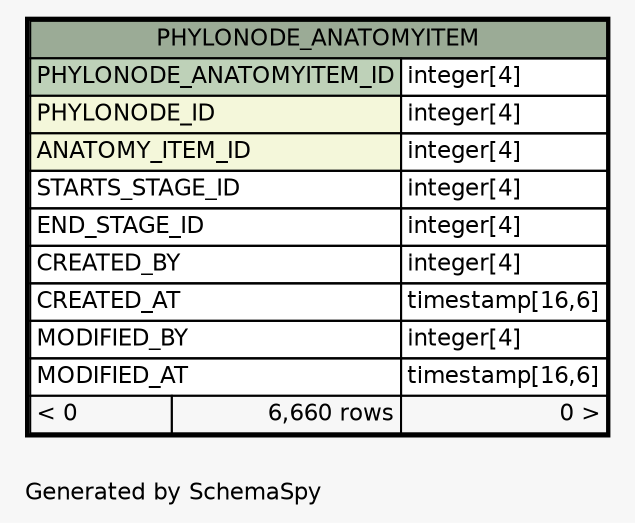 // dot 2.38.0 on Windows 10 10.0
// SchemaSpy rev Unknown
digraph "oneDegreeRelationshipsDiagram" {
  graph [
    rankdir="RL"
    bgcolor="#f7f7f7"
    label="\nGenerated by SchemaSpy"
    labeljust="l"
    nodesep="0.18"
    ranksep="0.46"
    fontname="Helvetica"
    fontsize="11"
  ];
  node [
    fontname="Helvetica"
    fontsize="11"
    shape="plaintext"
  ];
  edge [
    arrowsize="0.8"
  ];
  "PHYLONODE_ANATOMYITEM" [
    label=<
    <TABLE BORDER="2" CELLBORDER="1" CELLSPACING="0" BGCOLOR="#ffffff">
      <TR><TD COLSPAN="3" BGCOLOR="#9bab96" ALIGN="CENTER">PHYLONODE_ANATOMYITEM</TD></TR>
      <TR><TD PORT="PHYLONODE_ANATOMYITEM_ID" COLSPAN="2" BGCOLOR="#bed1b8" ALIGN="LEFT">PHYLONODE_ANATOMYITEM_ID</TD><TD PORT="PHYLONODE_ANATOMYITEM_ID.type" ALIGN="LEFT">integer[4]</TD></TR>
      <TR><TD PORT="PHYLONODE_ID" COLSPAN="2" BGCOLOR="#f4f7da" ALIGN="LEFT">PHYLONODE_ID</TD><TD PORT="PHYLONODE_ID.type" ALIGN="LEFT">integer[4]</TD></TR>
      <TR><TD PORT="ANATOMY_ITEM_ID" COLSPAN="2" BGCOLOR="#f4f7da" ALIGN="LEFT">ANATOMY_ITEM_ID</TD><TD PORT="ANATOMY_ITEM_ID.type" ALIGN="LEFT">integer[4]</TD></TR>
      <TR><TD PORT="STARTS_STAGE_ID" COLSPAN="2" ALIGN="LEFT">STARTS_STAGE_ID</TD><TD PORT="STARTS_STAGE_ID.type" ALIGN="LEFT">integer[4]</TD></TR>
      <TR><TD PORT="END_STAGE_ID" COLSPAN="2" ALIGN="LEFT">END_STAGE_ID</TD><TD PORT="END_STAGE_ID.type" ALIGN="LEFT">integer[4]</TD></TR>
      <TR><TD PORT="CREATED_BY" COLSPAN="2" ALIGN="LEFT">CREATED_BY</TD><TD PORT="CREATED_BY.type" ALIGN="LEFT">integer[4]</TD></TR>
      <TR><TD PORT="CREATED_AT" COLSPAN="2" ALIGN="LEFT">CREATED_AT</TD><TD PORT="CREATED_AT.type" ALIGN="LEFT">timestamp[16,6]</TD></TR>
      <TR><TD PORT="MODIFIED_BY" COLSPAN="2" ALIGN="LEFT">MODIFIED_BY</TD><TD PORT="MODIFIED_BY.type" ALIGN="LEFT">integer[4]</TD></TR>
      <TR><TD PORT="MODIFIED_AT" COLSPAN="2" ALIGN="LEFT">MODIFIED_AT</TD><TD PORT="MODIFIED_AT.type" ALIGN="LEFT">timestamp[16,6]</TD></TR>
      <TR><TD ALIGN="LEFT" BGCOLOR="#f7f7f7">&lt; 0</TD><TD ALIGN="RIGHT" BGCOLOR="#f7f7f7">6,660 rows</TD><TD ALIGN="RIGHT" BGCOLOR="#f7f7f7">0 &gt;</TD></TR>
    </TABLE>>
    URL="PHYLONODE_ANATOMYITEM.html"
    tooltip="PHYLONODE_ANATOMYITEM"
  ];
}
